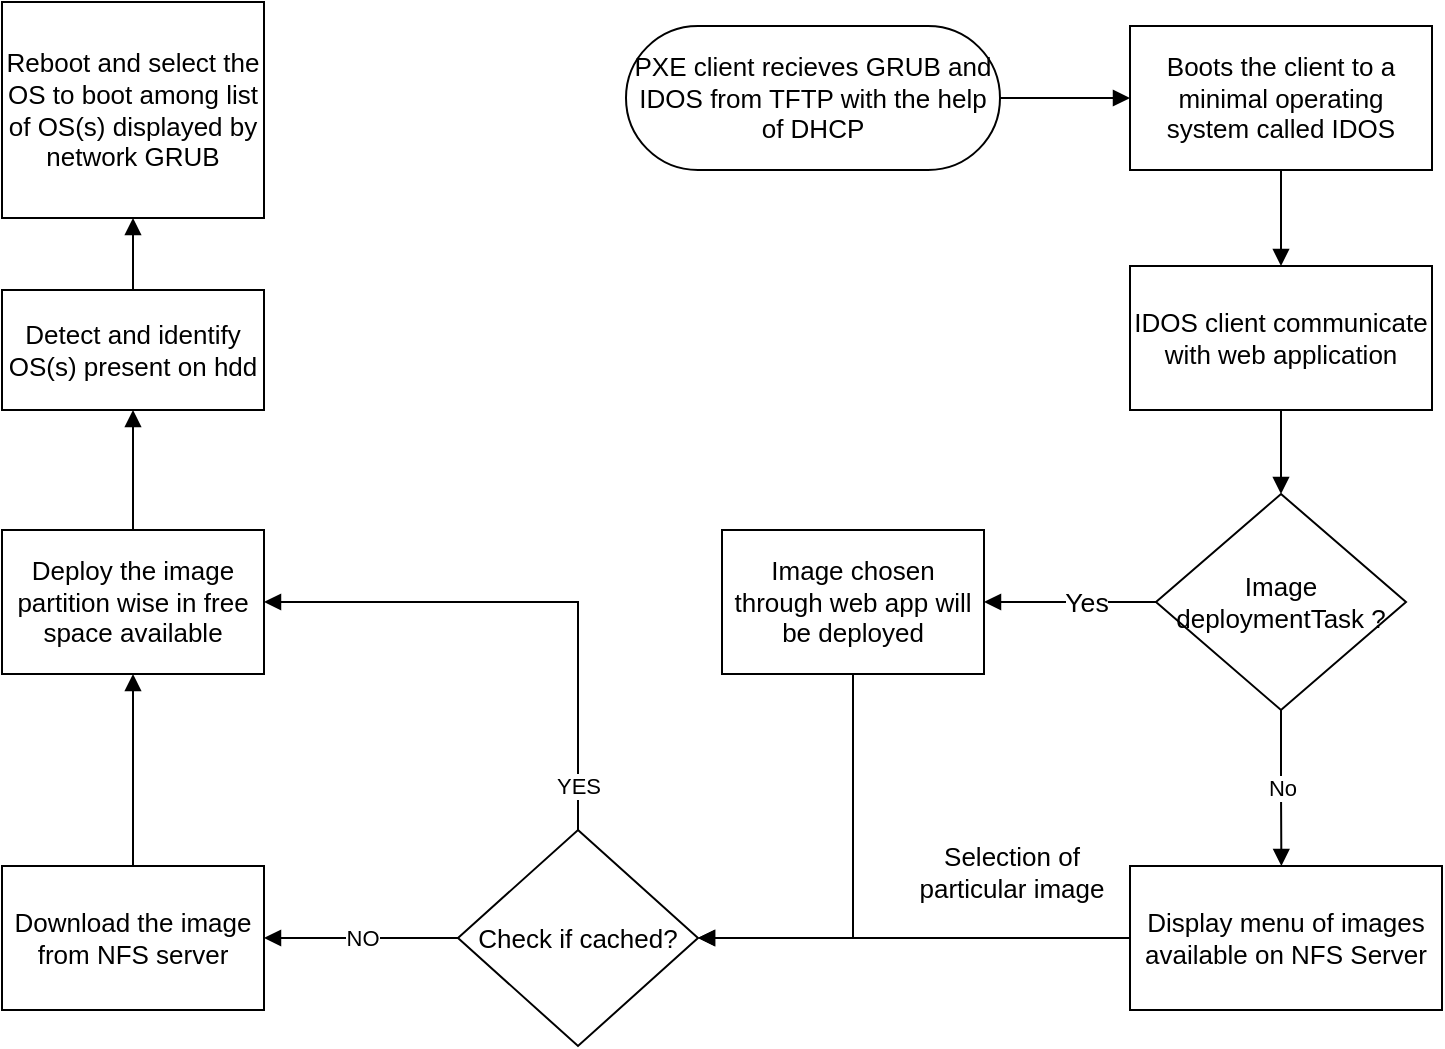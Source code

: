 <mxfile version="13.0.0" type="github"><diagram id="RFX-RBJSIVZxYzgN4kvS" name="Page-1"><mxGraphModel dx="1355" dy="753" grid="1" gridSize="10" guides="1" tooltips="1" connect="1" arrows="1" fold="1" page="1" pageScale="1" pageWidth="850" pageHeight="1100" math="0" shadow="0"><root><mxCell id="0"/><mxCell id="1" parent="0"/><UserObject label="Display menu of images available on NFS Server" lucidchartObjectId="gKRvSctck2b1" id="lOlRPxrlkIS0HHyydg-t-1"><mxCell style="html=1;whiteSpace=wrap;;fontSize=13;fontColor=#000000;spacing=3;strokeOpacity=100;" parent="1" vertex="1"><mxGeometry x="732" y="552" width="156" height="72" as="geometry"/></mxCell></UserObject><UserObject label="" lucidchartObjectId="LKRvDZ6UtBkK" id="lOlRPxrlkIS0HHyydg-t-2"><mxCell style="html=1;jettySize=18;fontSize=11;rounded=1;arcSize=0;edgeStyle=orthogonalEdgeStyle;startArrow=none;;endArrow=block;endFill=1;;exitX=-0.004;exitY=0.5;exitPerimeter=1;entryX=1.007;entryY=0.5;entryPerimeter=1;" parent="1" source="lOlRPxrlkIS0HHyydg-t-1" target="lOlRPxrlkIS0HHyydg-t-3" edge="1"><mxGeometry width="100" height="100" relative="1" as="geometry"><Array as="points"/></mxGeometry></mxCell></UserObject><UserObject label="Check if cached?" lucidchartObjectId="t7Rv.~DZCIfZ" id="lOlRPxrlkIS0HHyydg-t-3"><mxCell style="html=1;whiteSpace=wrap;rhombus;fontSize=13;fontColor=#000000;spacing=3;strokeOpacity=100;" parent="1" vertex="1"><mxGeometry x="396" y="534" width="120" height="108" as="geometry"/></mxCell></UserObject><UserObject label="Selection of particular image " lucidchartObjectId="~7RvbBJCC82a" id="lOlRPxrlkIS0HHyydg-t-4"><mxCell style="html=1;whiteSpace=wrap;;fontSize=13;fontColor=#000000;spacing=3;strokeOpacity=0;fillOpacity=0;fillColor=#ffffff;" parent="1" vertex="1"><mxGeometry x="613" y="528" width="120" height="54" as="geometry"/></mxCell></UserObject><UserObject label="" lucidchartObjectId="S-RvnRiLw1Ul" id="lOlRPxrlkIS0HHyydg-t-5"><mxCell style="html=1;jettySize=18;fontSize=11;rounded=1;arcSize=0;edgeStyle=orthogonalEdgeStyle;startArrow=none;;endArrow=block;endFill=1;;exitX=-0.007;exitY=0.5;exitPerimeter=1;entryX=1.005;entryY=0.5;entryPerimeter=1;" parent="1" source="lOlRPxrlkIS0HHyydg-t-3" target="lOlRPxrlkIS0HHyydg-t-7" edge="1"><mxGeometry width="100" height="100" relative="1" as="geometry"><Array as="points"/></mxGeometry></mxCell></UserObject><mxCell id="lOlRPxrlkIS0HHyydg-t-6" value="NO" style="text;html=1;resizable=0;labelBackgroundColor=#ffffff;align=center;verticalAlign=middle;fontColor=#000000;;fontSize=11;" parent="lOlRPxrlkIS0HHyydg-t-5" vertex="1"><mxGeometry relative="1" as="geometry"/></mxCell><UserObject label="Download the image from NFS server" lucidchartObjectId="5-RvkTyV7ubZ" id="lOlRPxrlkIS0HHyydg-t-7"><mxCell style="html=1;whiteSpace=wrap;;fontSize=13;fontColor=#000000;spacing=3;strokeOpacity=100;" parent="1" vertex="1"><mxGeometry x="168" y="552" width="131" height="72" as="geometry"/></mxCell></UserObject><UserObject label="Deploy the image partition wise in free space available" lucidchartObjectId="O_Rvax~1QcY4" id="lOlRPxrlkIS0HHyydg-t-8"><mxCell style="html=1;whiteSpace=wrap;;fontSize=13;fontColor=#000000;spacing=3;strokeOpacity=100;" parent="1" vertex="1"><mxGeometry x="168" y="384" width="131" height="72" as="geometry"/></mxCell></UserObject><UserObject label="Detect and identify  OS(s) present on hdd" lucidchartObjectId="..RvnZDufUoY" id="lOlRPxrlkIS0HHyydg-t-9"><mxCell style="html=1;whiteSpace=wrap;;fontSize=13;fontColor=#000000;spacing=3;strokeOpacity=100;" parent="1" vertex="1"><mxGeometry x="168" y="264" width="131" height="60" as="geometry"/></mxCell></UserObject><UserObject label="PXE client recieves GRUB and IDOS from TFTP with the help of DHCP" lucidchartObjectId="u7Hy2YTMLkWx" id="lOlRPxrlkIS0HHyydg-t-10"><mxCell style="html=1;whiteSpace=wrap;rounded=1;arcSize=50;fontSize=13;fontColor=#000000;spacing=3;strokeOpacity=100;" parent="1" vertex="1"><mxGeometry x="480" y="132" width="187" height="72" as="geometry"/></mxCell></UserObject><UserObject label="Boots the client to a minimal operating system called IDOS" lucidchartObjectId="y8HyZWqW2R-k" id="lOlRPxrlkIS0HHyydg-t-11"><mxCell style="html=1;whiteSpace=wrap;;fontSize=13;fontColor=#000000;spacing=3;strokeOpacity=100;" parent="1" vertex="1"><mxGeometry x="732" y="132" width="151" height="72" as="geometry"/></mxCell></UserObject><UserObject label="Image deploymentTask ?" lucidchartObjectId="0-HygDVUei.N" id="lOlRPxrlkIS0HHyydg-t-12"><mxCell style="html=1;whiteSpace=wrap;rhombus;fontSize=13;fontColor=#000000;spacing=3;strokeOpacity=100;" parent="1" vertex="1"><mxGeometry x="745" y="366" width="125" height="108" as="geometry"/></mxCell></UserObject><UserObject label="IDOS client communicate with web application" lucidchartObjectId="X.HyIwzP-ToA" id="lOlRPxrlkIS0HHyydg-t-13"><mxCell style="html=1;whiteSpace=wrap;;fontSize=13;fontColor=#000000;spacing=3;strokeOpacity=100;" parent="1" vertex="1"><mxGeometry x="732" y="252" width="151" height="72" as="geometry"/></mxCell></UserObject><UserObject label="" lucidchartObjectId="Z~HyvMKMTjP5" id="lOlRPxrlkIS0HHyydg-t-14"><mxCell style="html=1;jettySize=18;fontSize=11;rounded=1;arcSize=0;edgeStyle=orthogonalEdgeStyle;startArrow=none;;endArrow=block;endFill=1;;exitX=0.5;exitY=1.008;exitPerimeter=1;entryX=0.5;entryY=-0.007;entryPerimeter=1;" parent="1" source="lOlRPxrlkIS0HHyydg-t-13" target="lOlRPxrlkIS0HHyydg-t-12" edge="1"><mxGeometry width="100" height="100" relative="1" as="geometry"><Array as="points"/></mxGeometry></mxCell></UserObject><UserObject label="" lucidchartObjectId="daIy400hbusP" id="lOlRPxrlkIS0HHyydg-t-15"><mxCell style="html=1;jettySize=18;fontSize=11;rounded=1;arcSize=0;edgeStyle=orthogonalEdgeStyle;startArrow=none;;endArrow=block;endFill=1;;exitX=0.5;exitY=1.008;exitPerimeter=1;entryX=0.5;entryY=-0.008;entryPerimeter=1;" parent="1" source="lOlRPxrlkIS0HHyydg-t-11" target="lOlRPxrlkIS0HHyydg-t-13" edge="1"><mxGeometry width="100" height="100" relative="1" as="geometry"><Array as="points"/></mxGeometry></mxCell></UserObject><UserObject label="" lucidchartObjectId="PdIyO0bsKv3X" id="lOlRPxrlkIS0HHyydg-t-16"><mxCell style="html=1;jettySize=18;fontSize=13;fontColor=#000000;rounded=1;arcSize=0;edgeStyle=orthogonalEdgeStyle;startArrow=none;;endArrow=block;endFill=1;;exitX=-0.007;exitY=0.5;exitPerimeter=1;entryX=1.005;entryY=0.5;entryPerimeter=1;" parent="1" source="lOlRPxrlkIS0HHyydg-t-12" target="lOlRPxrlkIS0HHyydg-t-18" edge="1"><mxGeometry width="100" height="100" relative="1" as="geometry"><Array as="points"/></mxGeometry></mxCell></UserObject><mxCell id="lOlRPxrlkIS0HHyydg-t-17" value="Yes" style="text;html=1;resizable=0;labelBackgroundColor=#ffffff;align=center;verticalAlign=middle;fontColor=#000000;;fontSize=13.333;" parent="lOlRPxrlkIS0HHyydg-t-16" vertex="1"><mxGeometry x="-0.178" relative="1" as="geometry"/></mxCell><UserObject label="Image chosen through web app will be deployed" lucidchartObjectId="_eIy9ecO3xXT" id="lOlRPxrlkIS0HHyydg-t-18"><mxCell style="html=1;whiteSpace=wrap;;fontSize=13;fontColor=#000000;spacing=3;strokeOpacity=100;" parent="1" vertex="1"><mxGeometry x="528" y="384" width="131" height="72" as="geometry"/></mxCell></UserObject><UserObject label="" lucidchartObjectId="kgIyRe3__U0~" id="lOlRPxrlkIS0HHyydg-t-19"><mxCell style="html=1;jettySize=18;fontSize=11;rounded=1;arcSize=0;edgeStyle=orthogonalEdgeStyle;startArrow=none;;endArrow=block;endFill=1;;exitX=0.5;exitY=1.008;exitPerimeter=1;entryX=1.007;entryY=0.5;entryPerimeter=1;" parent="1" source="lOlRPxrlkIS0HHyydg-t-18" target="lOlRPxrlkIS0HHyydg-t-3" edge="1"><mxGeometry width="100" height="100" relative="1" as="geometry"><Array as="points"/></mxGeometry></mxCell></UserObject><UserObject label="" lucidchartObjectId="niIytwW1RxHQ" id="lOlRPxrlkIS0HHyydg-t-20"><mxCell style="html=1;jettySize=18;fontSize=11;rounded=1;arcSize=0;edgeStyle=orthogonalEdgeStyle;startArrow=none;;endArrow=block;endFill=1;;exitX=0.5;exitY=-0.008;exitPerimeter=1;entryX=0.5;entryY=1.008;entryPerimeter=1;" parent="1" source="lOlRPxrlkIS0HHyydg-t-7" target="lOlRPxrlkIS0HHyydg-t-8" edge="1"><mxGeometry width="100" height="100" relative="1" as="geometry"><Array as="points"/></mxGeometry></mxCell></UserObject><UserObject label="" lucidchartObjectId="HjIyhOUGoYDS" id="lOlRPxrlkIS0HHyydg-t-21"><mxCell style="html=1;jettySize=18;fontSize=11;rounded=1;arcSize=0;edgeStyle=orthogonalEdgeStyle;startArrow=none;;endArrow=block;endFill=1;;exitX=0.5;exitY=-0.007;exitPerimeter=1;entryX=1.005;entryY=0.5;entryPerimeter=1;" parent="1" source="lOlRPxrlkIS0HHyydg-t-3" target="lOlRPxrlkIS0HHyydg-t-8" edge="1"><mxGeometry width="100" height="100" relative="1" as="geometry"><Array as="points"/></mxGeometry></mxCell></UserObject><mxCell id="lOlRPxrlkIS0HHyydg-t-22" value="YES" style="text;html=1;resizable=0;labelBackgroundColor=#ffffff;align=center;verticalAlign=middle;fontColor=#000000;;fontSize=11;" parent="lOlRPxrlkIS0HHyydg-t-21" vertex="1"><mxGeometry x="-0.836" relative="1" as="geometry"/></mxCell><UserObject label="" lucidchartObjectId="rnIyY9OPDbWm" id="lOlRPxrlkIS0HHyydg-t-23"><mxCell style="html=1;jettySize=18;fontSize=11;rounded=1;arcSize=0;edgeStyle=orthogonalEdgeStyle;startArrow=none;;endArrow=block;endFill=1;;exitX=0.5;exitY=-0.008;exitPerimeter=1;entryX=0.5;entryY=1.01;entryPerimeter=1;" parent="1" source="lOlRPxrlkIS0HHyydg-t-8" target="lOlRPxrlkIS0HHyydg-t-9" edge="1"><mxGeometry width="100" height="100" relative="1" as="geometry"><Array as="points"/></mxGeometry></mxCell></UserObject><UserObject label="" lucidchartObjectId="TzIyaDYoj~pm" id="lOlRPxrlkIS0HHyydg-t-24"><mxCell style="html=1;jettySize=18;fontSize=11;fontColor=#000000;rounded=1;arcSize=0;edgeStyle=orthogonalEdgeStyle;startArrow=none;;endArrow=block;endFill=1;;exitX=0.5;exitY=1.007;exitPerimeter=1;entryX=0.485;entryY=-0.008;entryPerimeter=1;" parent="1" source="lOlRPxrlkIS0HHyydg-t-12" target="lOlRPxrlkIS0HHyydg-t-1" edge="1"><mxGeometry width="100" height="100" relative="1" as="geometry"><Array as="points"/></mxGeometry></mxCell></UserObject><mxCell id="lOlRPxrlkIS0HHyydg-t-25" value="No" style="text;html=1;resizable=0;labelBackgroundColor=#ffffff;align=center;verticalAlign=middle;fontColor=#000000;;fontSize=11;" parent="lOlRPxrlkIS0HHyydg-t-24" vertex="1"><mxGeometry relative="1" as="geometry"/></mxCell><UserObject label="" lucidchartObjectId="WBIy5AH2DrIR" id="lOlRPxrlkIS0HHyydg-t-26"><mxCell style="html=1;jettySize=18;fontSize=11;rounded=1;arcSize=0;edgeStyle=orthogonalEdgeStyle;startArrow=none;;endArrow=block;endFill=1;;exitX=1.003;exitY=0.5;exitPerimeter=1;entryX=-0.004;entryY=0.5;entryPerimeter=1;" parent="1" source="lOlRPxrlkIS0HHyydg-t-10" target="lOlRPxrlkIS0HHyydg-t-11" edge="1"><mxGeometry width="100" height="100" relative="1" as="geometry"><Array as="points"/></mxGeometry></mxCell></UserObject><UserObject label="Reboot and select the OS to boot among list of OS(s) displayed by network GRUB" lucidchartObjectId="8sKy0zE3EKF1" id="lOlRPxrlkIS0HHyydg-t-27"><mxCell style="html=1;whiteSpace=wrap;;fontSize=13;fontColor=#000000;spacing=3;strokeOpacity=100;" parent="1" vertex="1"><mxGeometry x="168" y="120" width="131" height="108" as="geometry"/></mxCell></UserObject><UserObject label="" lucidchartObjectId="zuKymwuy3BKp" id="lOlRPxrlkIS0HHyydg-t-28"><mxCell style="html=1;jettySize=18;fontSize=11;rounded=1;arcSize=0;edgeStyle=orthogonalEdgeStyle;startArrow=none;;endArrow=block;endFill=1;;exitX=0.5;exitY=-0.01;exitPerimeter=1;entryX=0.5;entryY=1.006;entryPerimeter=1;" parent="1" source="lOlRPxrlkIS0HHyydg-t-9" target="lOlRPxrlkIS0HHyydg-t-27" edge="1"><mxGeometry width="100" height="100" relative="1" as="geometry"><Array as="points"/></mxGeometry></mxCell></UserObject></root></mxGraphModel></diagram></mxfile>